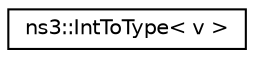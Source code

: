 digraph "Graphical Class Hierarchy"
{
 // LATEX_PDF_SIZE
  edge [fontname="Helvetica",fontsize="10",labelfontname="Helvetica",labelfontsize="10"];
  node [fontname="Helvetica",fontsize="10",shape=record];
  rankdir="LR";
  Node0 [label="ns3::IntToType\< v \>",height=0.2,width=0.4,color="black", fillcolor="white", style="filled",URL="$structns3_1_1_int_to_type.html",tooltip="Convert an integer into a type."];
}
